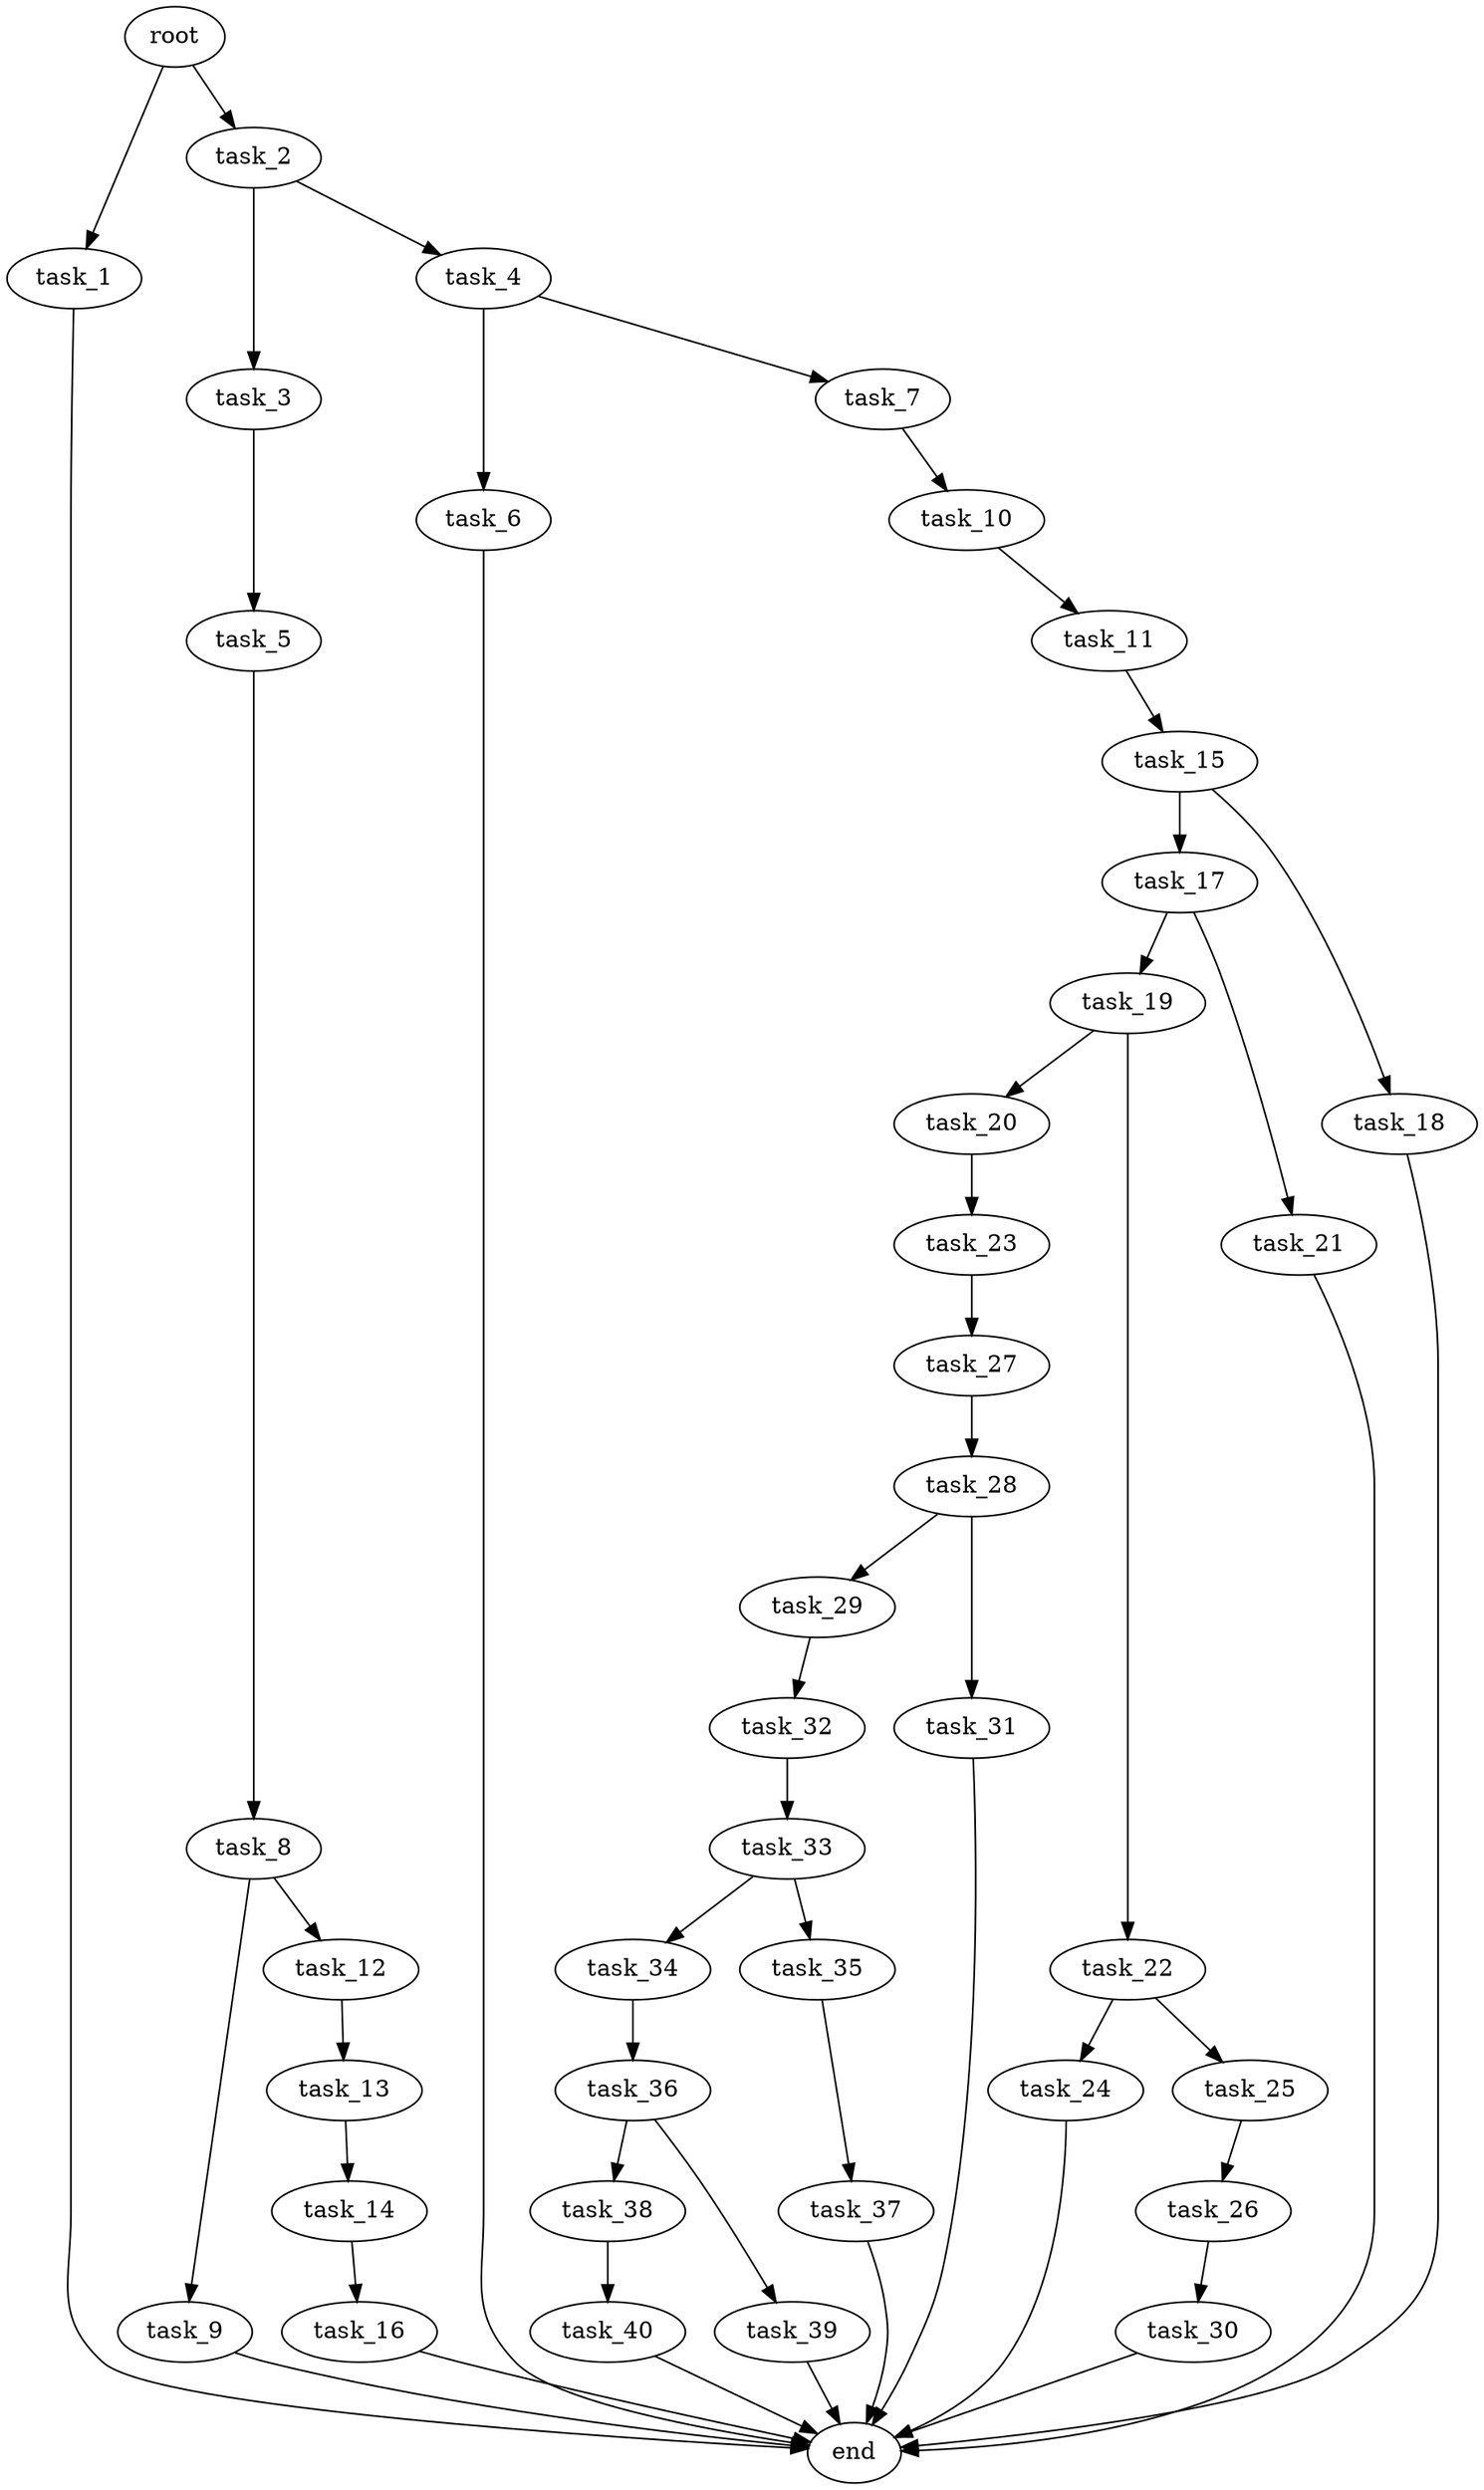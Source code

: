 digraph G {
  root [size="0.000000e+00"];
  task_1 [size="8.054042e+09"];
  task_2 [size="1.729566e+09"];
  task_3 [size="5.434104e+09"];
  task_4 [size="8.163744e+09"];
  task_5 [size="7.370725e+09"];
  task_6 [size="1.905047e+09"];
  task_7 [size="6.300930e+08"];
  task_8 [size="2.002611e+09"];
  task_9 [size="1.432983e+09"];
  task_10 [size="8.411829e+09"];
  task_11 [size="7.183576e+07"];
  task_12 [size="3.049390e+09"];
  task_13 [size="9.269483e+08"];
  task_14 [size="3.772186e+09"];
  task_15 [size="8.214040e+07"];
  task_16 [size="8.994200e+08"];
  task_17 [size="2.448240e+09"];
  task_18 [size="2.624641e+09"];
  task_19 [size="1.602348e+09"];
  task_20 [size="7.175728e+09"];
  task_21 [size="4.632398e+09"];
  task_22 [size="2.432297e+08"];
  task_23 [size="1.651426e+09"];
  task_24 [size="4.717136e+09"];
  task_25 [size="5.187294e+09"];
  task_26 [size="8.718318e+08"];
  task_27 [size="4.560819e+09"];
  task_28 [size="7.869443e+09"];
  task_29 [size="8.998617e+09"];
  task_30 [size="4.801316e+09"];
  task_31 [size="3.209168e+09"];
  task_32 [size="7.468519e+09"];
  task_33 [size="3.632511e+09"];
  task_34 [size="6.277718e+09"];
  task_35 [size="4.838850e+09"];
  task_36 [size="3.789717e+09"];
  task_37 [size="8.627515e+09"];
  task_38 [size="9.421435e+09"];
  task_39 [size="3.255017e+09"];
  task_40 [size="6.186497e+09"];
  end [size="0.000000e+00"];

  root -> task_1 [size="1.000000e-12"];
  root -> task_2 [size="1.000000e-12"];
  task_1 -> end [size="1.000000e-12"];
  task_2 -> task_3 [size="5.434104e+08"];
  task_2 -> task_4 [size="8.163744e+08"];
  task_3 -> task_5 [size="7.370725e+08"];
  task_4 -> task_6 [size="1.905047e+08"];
  task_4 -> task_7 [size="6.300930e+07"];
  task_5 -> task_8 [size="2.002611e+08"];
  task_6 -> end [size="1.000000e-12"];
  task_7 -> task_10 [size="8.411829e+08"];
  task_8 -> task_9 [size="1.432983e+08"];
  task_8 -> task_12 [size="3.049390e+08"];
  task_9 -> end [size="1.000000e-12"];
  task_10 -> task_11 [size="7.183576e+06"];
  task_11 -> task_15 [size="8.214040e+06"];
  task_12 -> task_13 [size="9.269483e+07"];
  task_13 -> task_14 [size="3.772186e+08"];
  task_14 -> task_16 [size="8.994200e+07"];
  task_15 -> task_17 [size="2.448240e+08"];
  task_15 -> task_18 [size="2.624641e+08"];
  task_16 -> end [size="1.000000e-12"];
  task_17 -> task_19 [size="1.602348e+08"];
  task_17 -> task_21 [size="4.632398e+08"];
  task_18 -> end [size="1.000000e-12"];
  task_19 -> task_20 [size="7.175728e+08"];
  task_19 -> task_22 [size="2.432297e+07"];
  task_20 -> task_23 [size="1.651426e+08"];
  task_21 -> end [size="1.000000e-12"];
  task_22 -> task_24 [size="4.717136e+08"];
  task_22 -> task_25 [size="5.187294e+08"];
  task_23 -> task_27 [size="4.560819e+08"];
  task_24 -> end [size="1.000000e-12"];
  task_25 -> task_26 [size="8.718318e+07"];
  task_26 -> task_30 [size="4.801316e+08"];
  task_27 -> task_28 [size="7.869443e+08"];
  task_28 -> task_29 [size="8.998617e+08"];
  task_28 -> task_31 [size="3.209168e+08"];
  task_29 -> task_32 [size="7.468519e+08"];
  task_30 -> end [size="1.000000e-12"];
  task_31 -> end [size="1.000000e-12"];
  task_32 -> task_33 [size="3.632511e+08"];
  task_33 -> task_34 [size="6.277718e+08"];
  task_33 -> task_35 [size="4.838850e+08"];
  task_34 -> task_36 [size="3.789717e+08"];
  task_35 -> task_37 [size="8.627515e+08"];
  task_36 -> task_38 [size="9.421435e+08"];
  task_36 -> task_39 [size="3.255017e+08"];
  task_37 -> end [size="1.000000e-12"];
  task_38 -> task_40 [size="6.186497e+08"];
  task_39 -> end [size="1.000000e-12"];
  task_40 -> end [size="1.000000e-12"];
}

